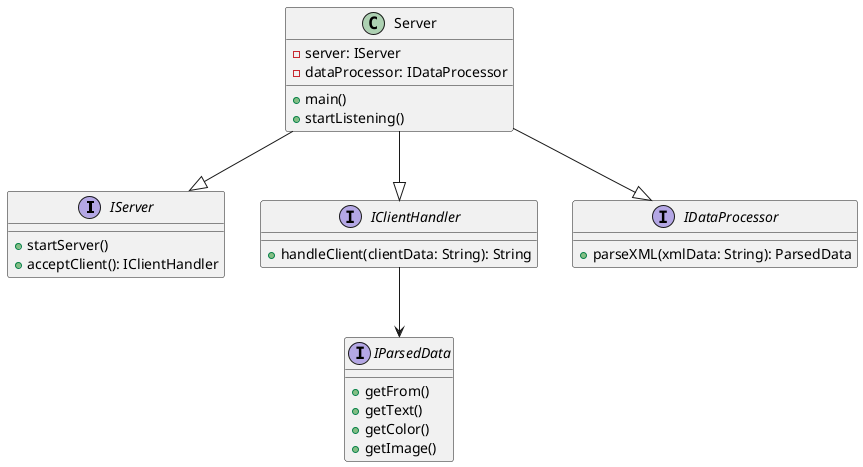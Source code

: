 ﻿@startuml
!define INTERFACE interface

INTERFACE IServer {
  + startServer()
  + acceptClient(): IClientHandler
}

INTERFACE IClientHandler {
  + handleClient(clientData: String): String
}

INTERFACE IDataProcessor {
  + parseXML(xmlData: String): ParsedData
}

INTERFACE IParsedData {
  + getFrom()
  + getText()
  + getColor()
  + getImage()
}

CLASS Server {
  - server: IServer
  - dataProcessor: IDataProcessor

  + main()
  + startListening()
}
Server --|> IServer
Server --|> IDataProcessor
Server --|> IClientHandler
IClientHandler --> IParsedData
@enduml